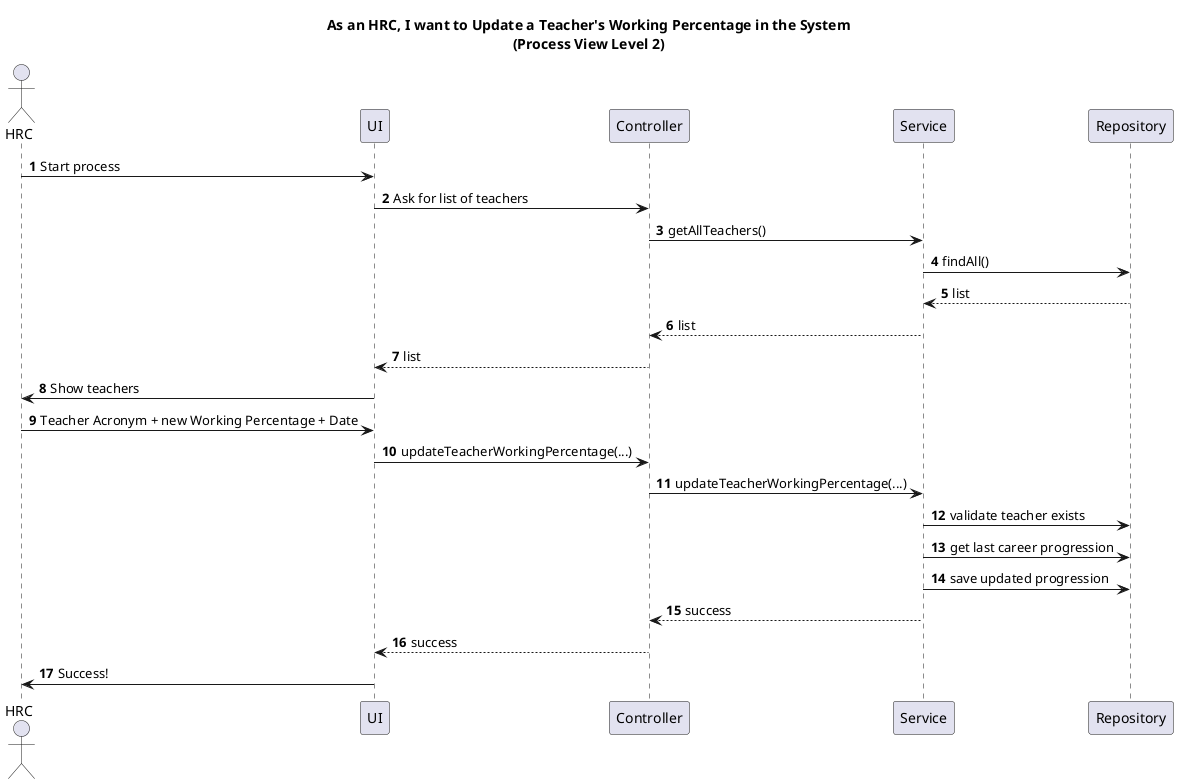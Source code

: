 @startuml
title As an HRC, I want to Update a Teacher's Working Percentage in the System\n(Process View Level 2)
autonumber

actor HRC
participant UI
participant Controller
participant Service
participant Repository

HRC -> UI : Start process
UI -> Controller : Ask for list of teachers
Controller -> Service : getAllTeachers()
Service -> Repository : findAll()
Repository --> Service : list
Service --> Controller : list
Controller --> UI : list
UI -> HRC : Show teachers

HRC -> UI : Teacher Acronym + new Working Percentage + Date
UI -> Controller : updateTeacherWorkingPercentage(...)
Controller -> Service : updateTeacherWorkingPercentage(...)

Service -> Repository : validate teacher exists
Service -> Repository : get last career progression
Service -> Repository : save updated progression

Service --> Controller : success
Controller --> UI : success
UI -> HRC : Success!

@enduml
